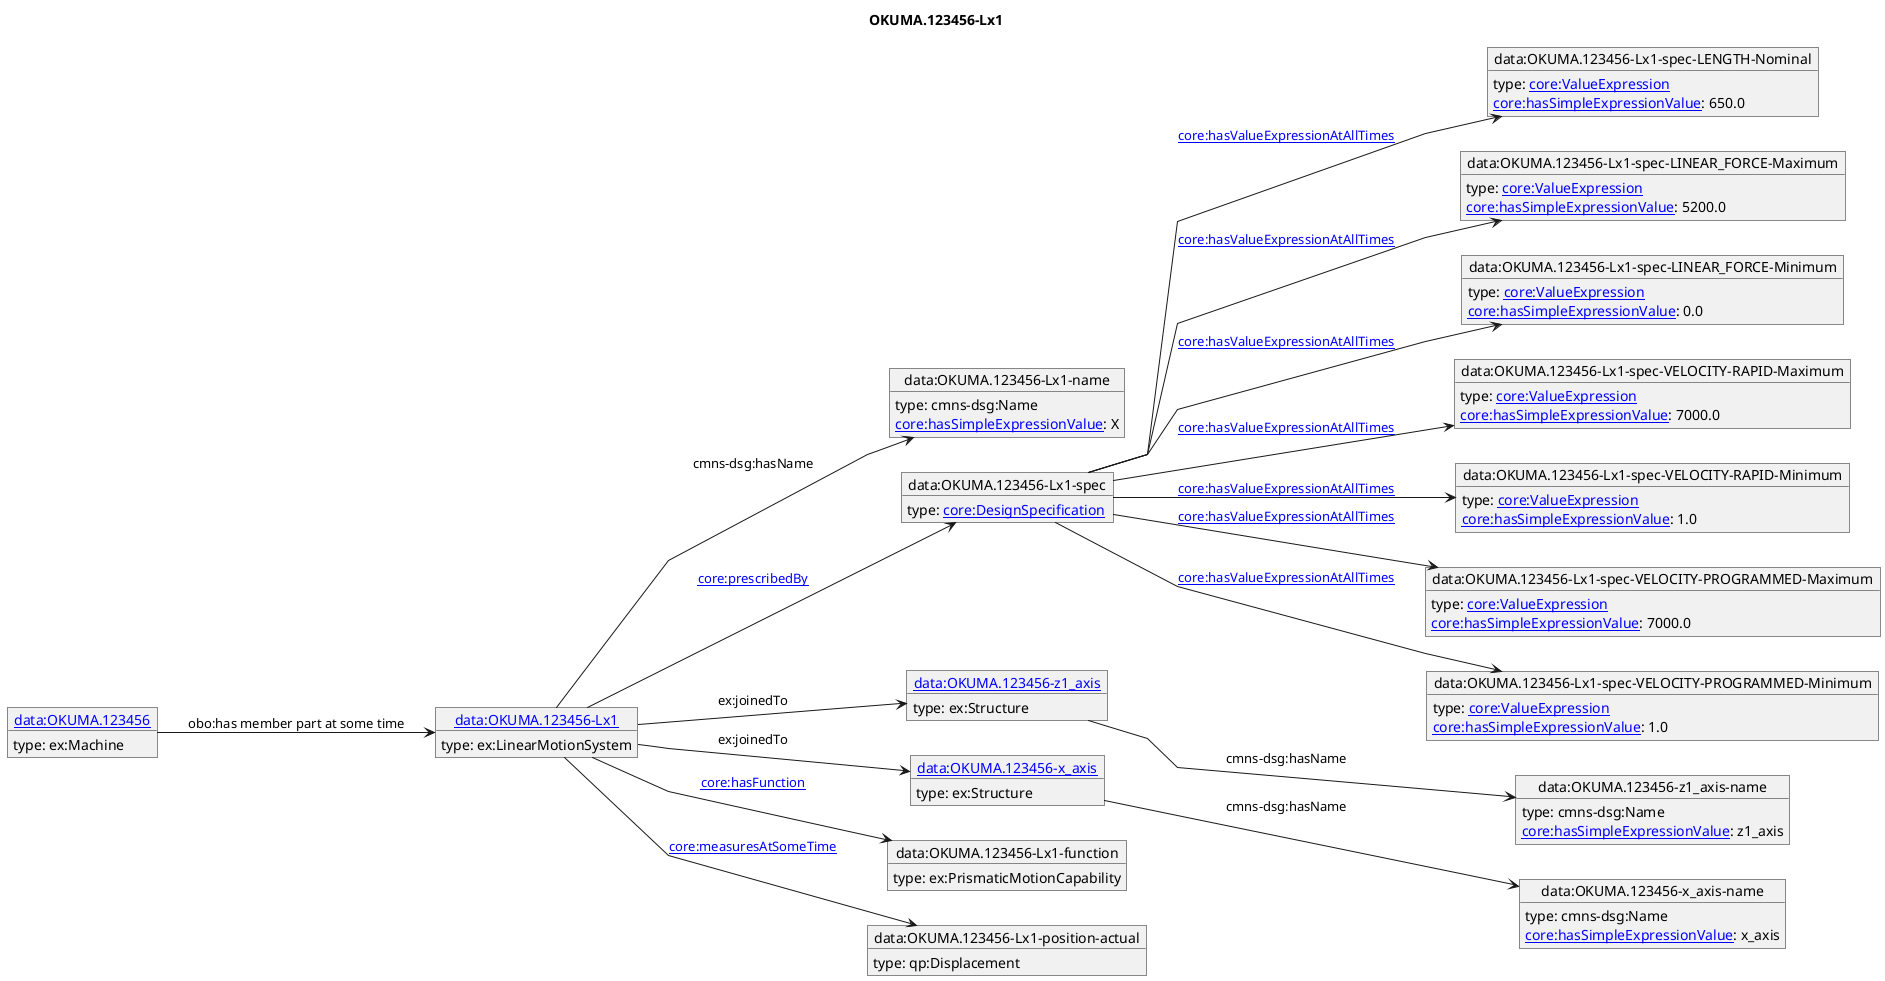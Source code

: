 @startuml
skinparam linetype polyline
left to right direction
title OKUMA.123456-Lx1
object "[[./OKUMA.123456-Lx1.html data:OKUMA.123456-Lx1]]" as o1 {
 type: ex:LinearMotionSystem 
}
object "data:OKUMA.123456-Lx1-name" as o2 {
 type: cmns-dsg:Name 
}
object "data:OKUMA.123456-Lx1-spec" as o3 {
 type: [[https://spec.industrialontologies.org/ontology/core/Core/DesignSpecification core:DesignSpecification]] 
}
object "data:OKUMA.123456-Lx1-spec-LENGTH-Nominal" as o4 {
 type: [[https://spec.industrialontologies.org/ontology/core/Core/ValueExpression core:ValueExpression]] 
}
object "data:OKUMA.123456-Lx1-spec-LINEAR_FORCE-Maximum" as o5 {
 type: [[https://spec.industrialontologies.org/ontology/core/Core/ValueExpression core:ValueExpression]] 
}
object "data:OKUMA.123456-Lx1-spec-LINEAR_FORCE-Minimum" as o6 {
 type: [[https://spec.industrialontologies.org/ontology/core/Core/ValueExpression core:ValueExpression]] 
}
object "data:OKUMA.123456-Lx1-spec-VELOCITY-RAPID-Maximum" as o7 {
 type: [[https://spec.industrialontologies.org/ontology/core/Core/ValueExpression core:ValueExpression]] 
}
object "data:OKUMA.123456-Lx1-spec-VELOCITY-RAPID-Minimum" as o8 {
 type: [[https://spec.industrialontologies.org/ontology/core/Core/ValueExpression core:ValueExpression]] 
}
object "data:OKUMA.123456-Lx1-spec-VELOCITY-PROGRAMMED-Maximum" as o9 {
 type: [[https://spec.industrialontologies.org/ontology/core/Core/ValueExpression core:ValueExpression]] 
}
object "data:OKUMA.123456-Lx1-spec-VELOCITY-PROGRAMMED-Minimum" as o10 {
 type: [[https://spec.industrialontologies.org/ontology/core/Core/ValueExpression core:ValueExpression]] 
}
object "[[./OKUMA.123456-z1_axis.html data:OKUMA.123456-z1_axis]]" as o11 {
 type: ex:Structure 
}
object "data:OKUMA.123456-z1_axis-name" as o12 {
 type: cmns-dsg:Name 
}
object "[[./OKUMA.123456-x_axis.html data:OKUMA.123456-x_axis]]" as o13 {
 type: ex:Structure 
}
object "data:OKUMA.123456-x_axis-name" as o14 {
 type: cmns-dsg:Name 
}
object "data:OKUMA.123456-Lx1-function" as o15 {
 type: ex:PrismaticMotionCapability 
}
object "data:OKUMA.123456-Lx1-position-actual" as o16 {
 type: qp:Displacement 
}
object "[[./OKUMA.123456.html data:OKUMA.123456]]" as o17 {
 type: ex:Machine 
}
o1 --> o2 : cmns-dsg:hasName
o2 : [[https://spec.industrialontologies.org/ontology/core/Core/hasSimpleExpressionValue core:hasSimpleExpressionValue]]: X
o1 --> o3 : [[https://spec.industrialontologies.org/ontology/core/Core/prescribedBy core:prescribedBy]]
o3 --> o4 : [[https://spec.industrialontologies.org/ontology/core/Core/hasValueExpressionAtAllTimes core:hasValueExpressionAtAllTimes]]
o4 : [[https://spec.industrialontologies.org/ontology/core/Core/hasSimpleExpressionValue core:hasSimpleExpressionValue]]: 650.0
o3 --> o5 : [[https://spec.industrialontologies.org/ontology/core/Core/hasValueExpressionAtAllTimes core:hasValueExpressionAtAllTimes]]
o5 : [[https://spec.industrialontologies.org/ontology/core/Core/hasSimpleExpressionValue core:hasSimpleExpressionValue]]: 5200.0
o3 --> o6 : [[https://spec.industrialontologies.org/ontology/core/Core/hasValueExpressionAtAllTimes core:hasValueExpressionAtAllTimes]]
o6 : [[https://spec.industrialontologies.org/ontology/core/Core/hasSimpleExpressionValue core:hasSimpleExpressionValue]]: 0.0
o3 --> o7 : [[https://spec.industrialontologies.org/ontology/core/Core/hasValueExpressionAtAllTimes core:hasValueExpressionAtAllTimes]]
o7 : [[https://spec.industrialontologies.org/ontology/core/Core/hasSimpleExpressionValue core:hasSimpleExpressionValue]]: 7000.0
o3 --> o8 : [[https://spec.industrialontologies.org/ontology/core/Core/hasValueExpressionAtAllTimes core:hasValueExpressionAtAllTimes]]
o8 : [[https://spec.industrialontologies.org/ontology/core/Core/hasSimpleExpressionValue core:hasSimpleExpressionValue]]: 1.0
o3 --> o9 : [[https://spec.industrialontologies.org/ontology/core/Core/hasValueExpressionAtAllTimes core:hasValueExpressionAtAllTimes]]
o9 : [[https://spec.industrialontologies.org/ontology/core/Core/hasSimpleExpressionValue core:hasSimpleExpressionValue]]: 7000.0
o3 --> o10 : [[https://spec.industrialontologies.org/ontology/core/Core/hasValueExpressionAtAllTimes core:hasValueExpressionAtAllTimes]]
o10 : [[https://spec.industrialontologies.org/ontology/core/Core/hasSimpleExpressionValue core:hasSimpleExpressionValue]]: 1.0
o1 --> o11 : ex:joinedTo
o11 --> o12 : cmns-dsg:hasName
o12 : [[https://spec.industrialontologies.org/ontology/core/Core/hasSimpleExpressionValue core:hasSimpleExpressionValue]]: z1_axis
o1 --> o13 : ex:joinedTo
o13 --> o14 : cmns-dsg:hasName
o14 : [[https://spec.industrialontologies.org/ontology/core/Core/hasSimpleExpressionValue core:hasSimpleExpressionValue]]: x_axis
o1 --> o15 : [[https://spec.industrialontologies.org/ontology/core/Core/hasFunction core:hasFunction]]
o1 --> o16 : [[https://spec.industrialontologies.org/ontology/core/Core/measuresAtSomeTime core:measuresAtSomeTime]]
o17 --> o1 : obo:has member part at some time
@enduml
